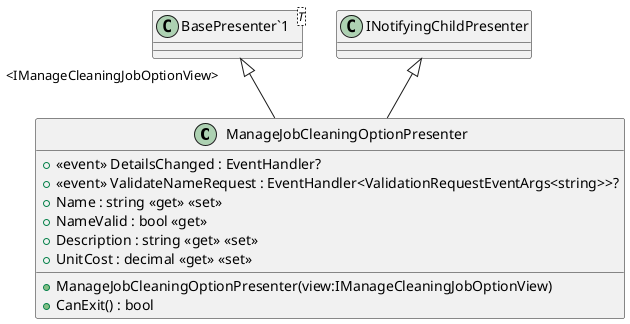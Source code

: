 @startuml
class ManageJobCleaningOptionPresenter {
    +  <<event>> DetailsChanged : EventHandler? 
    +  <<event>> ValidateNameRequest : EventHandler<ValidationRequestEventArgs<string>>? 
    + ManageJobCleaningOptionPresenter(view:IManageCleaningJobOptionView)
    + Name : string <<get>> <<set>>
    + NameValid : bool <<get>>
    + Description : string <<get>> <<set>>
    + UnitCost : decimal <<get>> <<set>>
    + CanExit() : bool
}
class "BasePresenter`1"<T> {
}
"BasePresenter`1" "<IManageCleaningJobOptionView>" <|-- ManageJobCleaningOptionPresenter
INotifyingChildPresenter <|-- ManageJobCleaningOptionPresenter
@enduml
